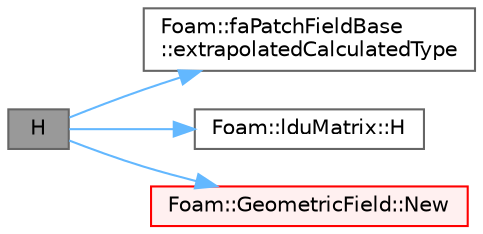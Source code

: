 digraph "H"
{
 // LATEX_PDF_SIZE
  bgcolor="transparent";
  edge [fontname=Helvetica,fontsize=10,labelfontname=Helvetica,labelfontsize=10];
  node [fontname=Helvetica,fontsize=10,shape=box,height=0.2,width=0.4];
  rankdir="LR";
  Node1 [id="Node000001",label="H",height=0.2,width=0.4,color="gray40", fillcolor="grey60", style="filled", fontcolor="black",tooltip=" "];
  Node1 -> Node2 [id="edge1_Node000001_Node000002",color="steelblue1",style="solid",tooltip=" "];
  Node2 [id="Node000002",label="Foam::faPatchFieldBase\l::extrapolatedCalculatedType",height=0.2,width=0.4,color="grey40", fillcolor="white", style="filled",URL="$classFoam_1_1faPatchFieldBase.html#a7fff82e771c0a75b34ded0bb99f3f783",tooltip=" "];
  Node1 -> Node3 [id="edge2_Node000001_Node000003",color="steelblue1",style="solid",tooltip=" "];
  Node3 [id="Node000003",label="Foam::lduMatrix::H",height=0.2,width=0.4,color="grey40", fillcolor="white", style="filled",URL="$classFoam_1_1lduMatrix.html#ab9681367933897556acc095766338a45",tooltip=" "];
  Node1 -> Node4 [id="edge3_Node000001_Node000004",color="steelblue1",style="solid",tooltip=" "];
  Node4 [id="Node000004",label="Foam::GeometricField::New",height=0.2,width=0.4,color="red", fillcolor="#FFF0F0", style="filled",URL="$classFoam_1_1GeometricField.html#af313101466df22c2eb2b0cd522509dd3",tooltip=" "];
}
